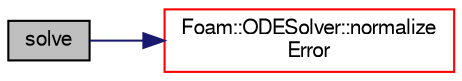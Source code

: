 digraph "solve"
{
  bgcolor="transparent";
  edge [fontname="FreeSans",fontsize="10",labelfontname="FreeSans",labelfontsize="10"];
  node [fontname="FreeSans",fontsize="10",shape=record];
  rankdir="LR";
  Node34 [label="solve",height=0.2,width=0.4,color="black", fillcolor="grey75", style="filled", fontcolor="black"];
  Node34 -> Node35 [color="midnightblue",fontsize="10",style="solid",fontname="FreeSans"];
  Node35 [label="Foam::ODESolver::normalize\lError",height=0.2,width=0.4,color="red",URL="$a25554.html#a7656ba3e8575685fe1f2d0ed1df1902a",tooltip="Return the nomalized scalar error. "];
}
